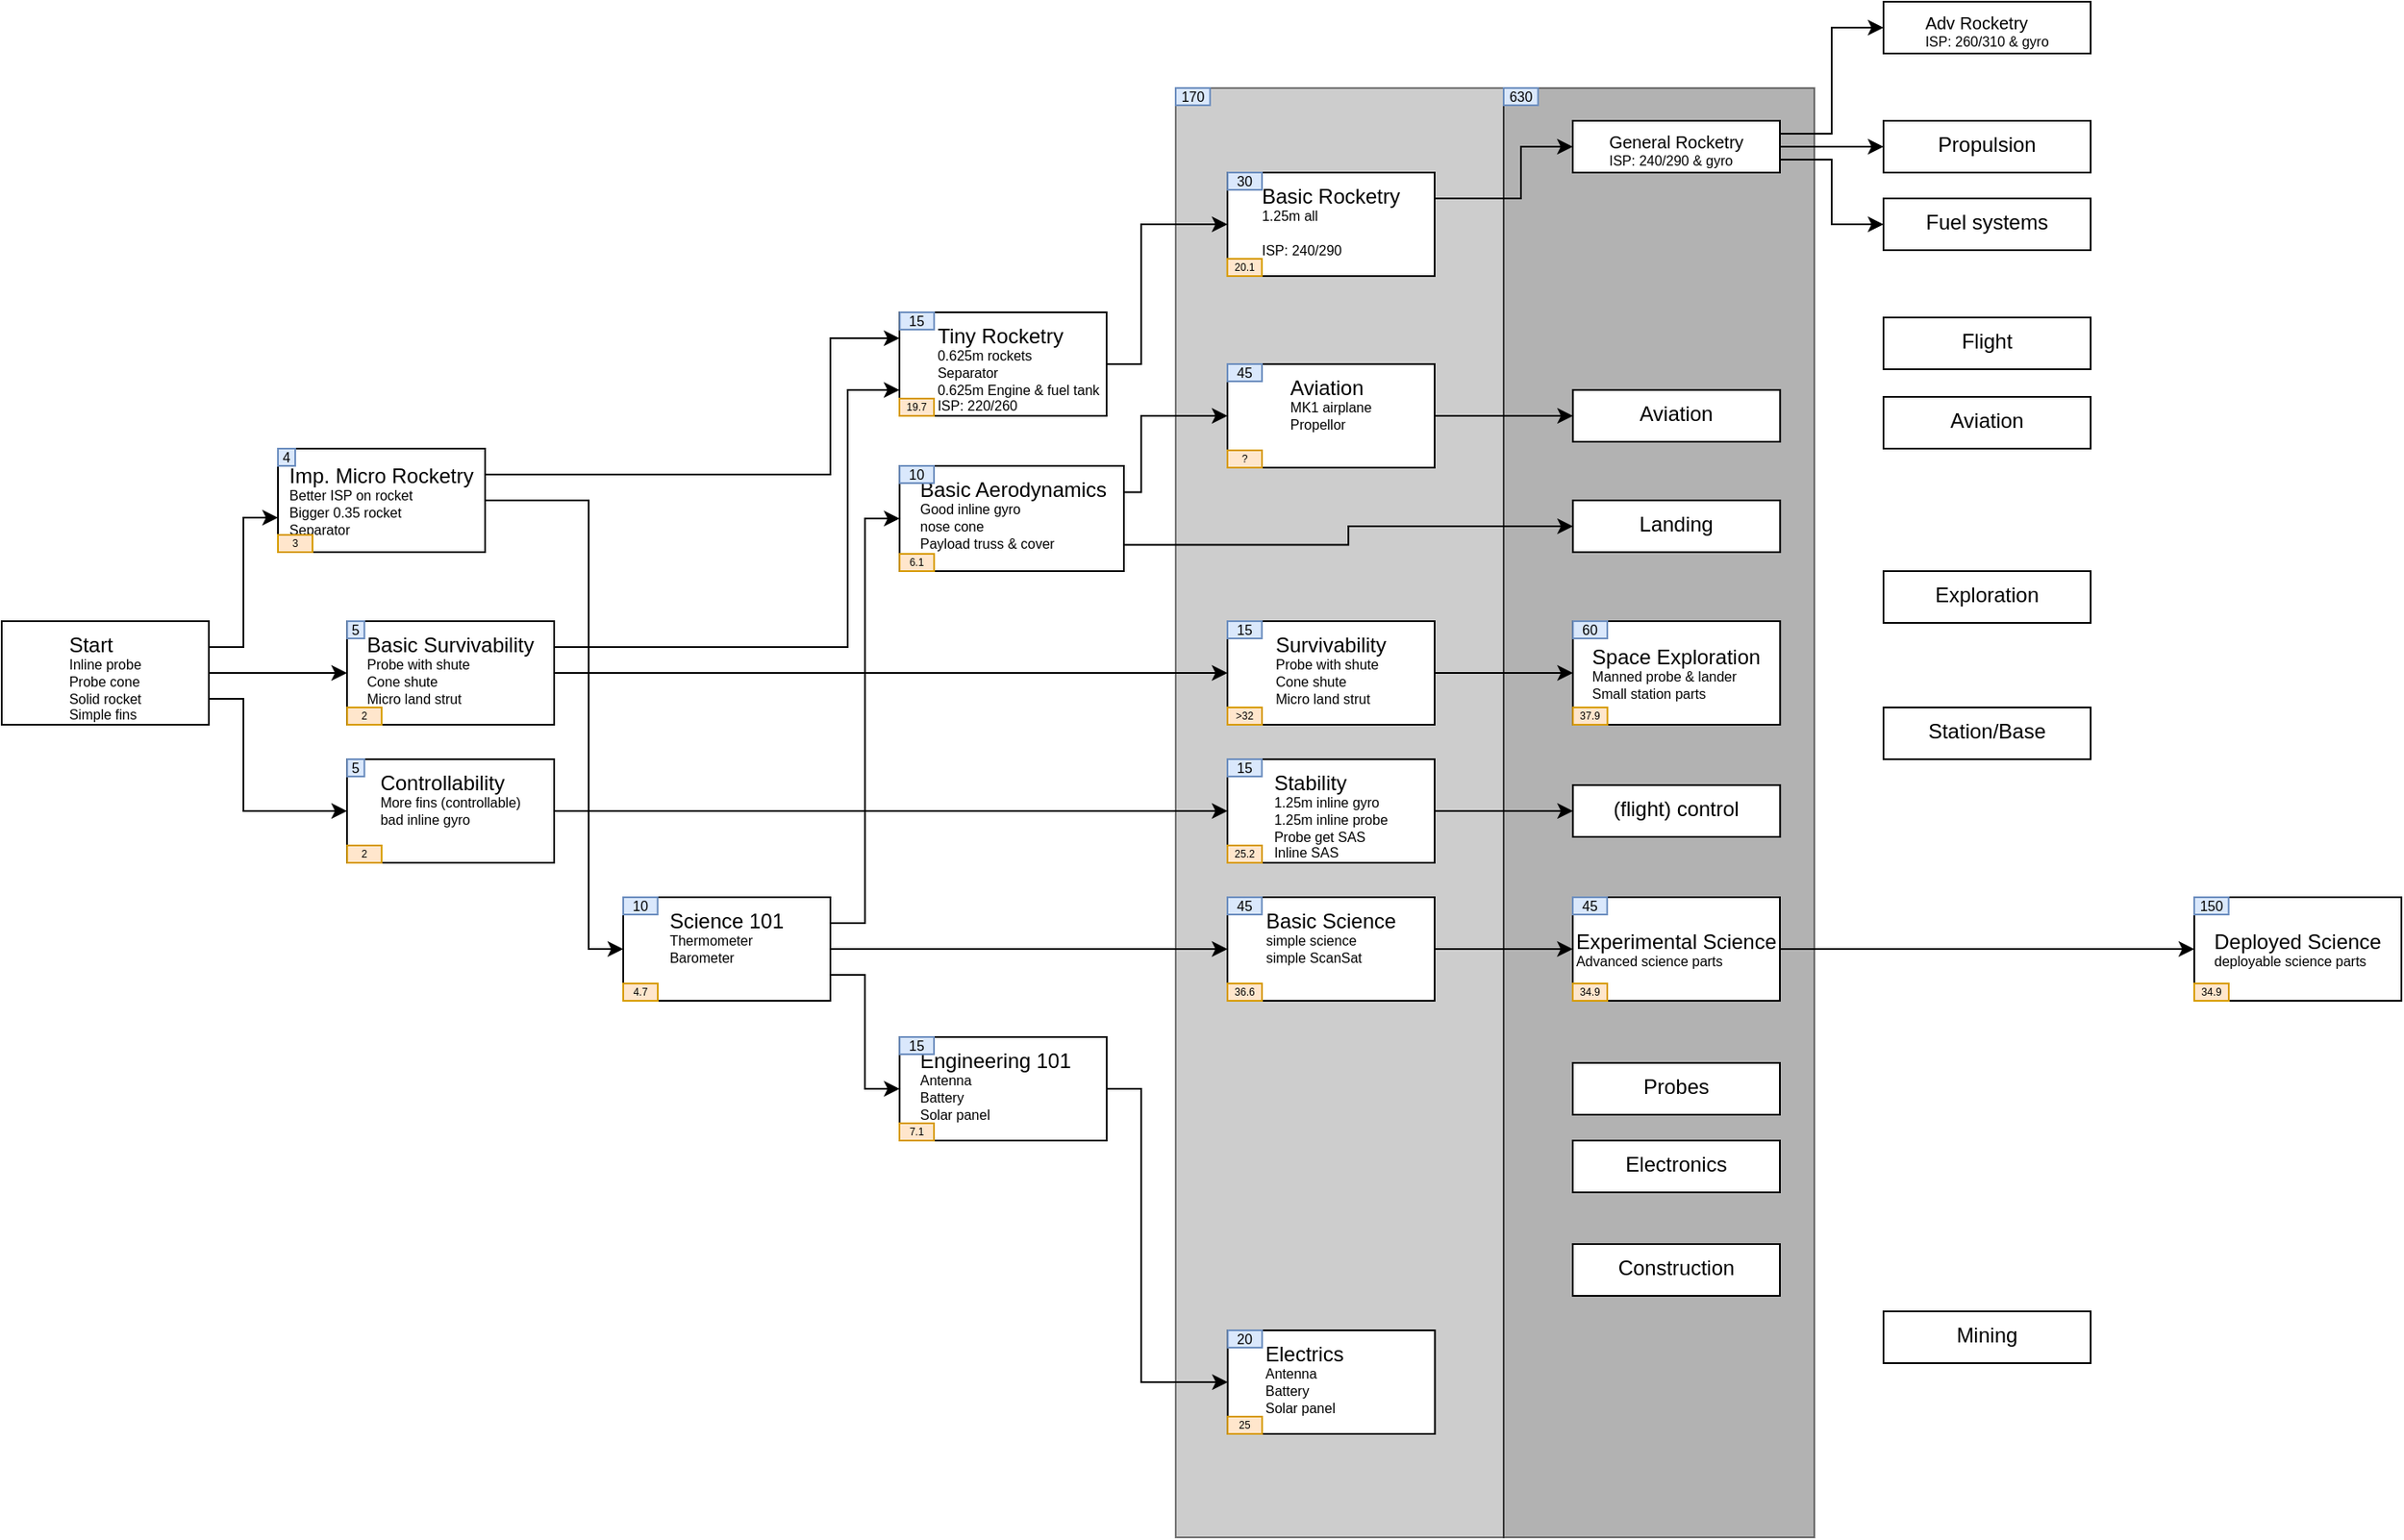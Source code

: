 <mxfile version="13.0.3" type="device"><diagram id="qAP9eqp5qGSq3zVSb45L" name="Page-1"><mxGraphModel dx="2035" dy="685" grid="1" gridSize="10" guides="1" tooltips="1" connect="1" arrows="1" fold="1" page="1" pageScale="1" pageWidth="850" pageHeight="1100" math="0" shadow="0"><root><mxCell id="0"/><mxCell id="1" parent="0"/><mxCell id="wNr1qPY2HKjGz5hthWEb-17" value="" style="rounded=0;whiteSpace=wrap;html=1;opacity=50;fillColor=#9C9C9C;" vertex="1" parent="1"><mxGeometry x="510" y="120" width="190" height="840" as="geometry"/></mxCell><mxCell id="wNr1qPY2HKjGz5hthWEb-15" value="" style="rounded=0;whiteSpace=wrap;html=1;opacity=50;fillColor=#666666;" vertex="1" parent="1"><mxGeometry x="700" y="120" width="180" height="840" as="geometry"/></mxCell><mxCell id="uz9QeUr21c_RRG8H6Eyg-1" style="edgeStyle=orthogonalEdgeStyle;rounded=0;orthogonalLoop=1;jettySize=auto;html=1;exitX=1;exitY=0.75;exitDx=0;exitDy=0;entryX=0;entryY=0.5;entryDx=0;entryDy=0;strokeColor=#000000;" parent="1" source="uz9QeUr21c_RRG8H6Eyg-5" target="uz9QeUr21c_RRG8H6Eyg-7" edge="1"><mxGeometry relative="1" as="geometry"><Array as="points"><mxPoint x="-30" y="474"/><mxPoint x="-30" y="539"/></Array></mxGeometry></mxCell><mxCell id="uz9QeUr21c_RRG8H6Eyg-2" style="edgeStyle=orthogonalEdgeStyle;rounded=0;orthogonalLoop=1;jettySize=auto;html=1;exitX=1;exitY=0.5;exitDx=0;exitDy=0;entryX=0;entryY=0.5;entryDx=0;entryDy=0;strokeColor=#000000;" parent="1" source="uz9QeUr21c_RRG8H6Eyg-5" target="uz9QeUr21c_RRG8H6Eyg-10" edge="1"><mxGeometry relative="1" as="geometry"><Array as="points"><mxPoint y="459"/><mxPoint y="459"/></Array></mxGeometry></mxCell><mxCell id="uz9QeUr21c_RRG8H6Eyg-3" style="edgeStyle=orthogonalEdgeStyle;rounded=0;orthogonalLoop=1;jettySize=auto;html=1;exitX=1;exitY=0.5;exitDx=0;exitDy=0;entryX=0;entryY=0.5;entryDx=0;entryDy=0;strokeColor=#000000;" parent="1" source="uz9QeUr21c_RRG8H6Eyg-12" target="uz9QeUr21c_RRG8H6Eyg-15" edge="1"><mxGeometry relative="1" as="geometry"><Array as="points"><mxPoint x="170" y="359"/><mxPoint x="170" y="619"/></Array></mxGeometry></mxCell><mxCell id="uz9QeUr21c_RRG8H6Eyg-4" style="edgeStyle=orthogonalEdgeStyle;rounded=0;orthogonalLoop=1;jettySize=auto;html=1;exitX=1;exitY=0.25;exitDx=0;exitDy=0;strokeColor=#000000;" parent="1" source="uz9QeUr21c_RRG8H6Eyg-5" target="uz9QeUr21c_RRG8H6Eyg-12" edge="1"><mxGeometry relative="1" as="geometry"><Array as="points"><mxPoint x="-30" y="444"/><mxPoint x="-30" y="369"/></Array></mxGeometry></mxCell><mxCell id="uz9QeUr21c_RRG8H6Eyg-5" value="&lt;div style=&quot;text-align: left&quot;&gt;&lt;font style=&quot;font-size: 12px&quot;&gt;Start&lt;/font&gt;&lt;/div&gt;&lt;span style=&quot;text-align: left&quot;&gt;Inline probe&lt;br&gt;&lt;/span&gt;&lt;div style=&quot;text-align: left ; font-size: 8px&quot;&gt;&lt;font style=&quot;font-size: 8px&quot;&gt;&lt;font style=&quot;font-size: 8px&quot;&gt;Probe cone&lt;/font&gt;&lt;br style=&quot;font-size: 8px&quot;&gt;&lt;/font&gt;&lt;/div&gt;&lt;div style=&quot;text-align: left ; font-size: 8px&quot;&gt;&lt;font style=&quot;font-size: 8px&quot;&gt;&lt;font style=&quot;font-size: 8px&quot;&gt;Solid rocket&lt;/font&gt;&lt;/font&gt;&lt;/div&gt;&lt;div style=&quot;text-align: left ; font-size: 8px&quot;&gt;&lt;font style=&quot;font-size: 8px&quot;&gt;&lt;font style=&quot;font-size: 8px&quot;&gt;Simple fins&lt;/font&gt;&lt;/font&gt;&lt;/div&gt;" style="rounded=0;whiteSpace=wrap;html=1;fontSize=8;verticalAlign=top;" parent="1" vertex="1"><mxGeometry x="-170" y="429" width="120" height="60" as="geometry"/></mxCell><mxCell id="uz9QeUr21c_RRG8H6Eyg-6" style="edgeStyle=orthogonalEdgeStyle;rounded=0;orthogonalLoop=1;jettySize=auto;html=1;exitX=1;exitY=0.5;exitDx=0;exitDy=0;entryX=0;entryY=0.5;entryDx=0;entryDy=0;" parent="1" source="uz9QeUr21c_RRG8H6Eyg-7" target="uz9QeUr21c_RRG8H6Eyg-24" edge="1"><mxGeometry relative="1" as="geometry"/></mxCell><mxCell id="uz9QeUr21c_RRG8H6Eyg-7" value="&lt;div style=&quot;text-align: left&quot;&gt;&lt;span style=&quot;font-size: 12px&quot;&gt;Controllability&lt;/span&gt;&lt;/div&gt;&lt;div style=&quot;text-align: left ; font-size: 8px&quot;&gt;&lt;font style=&quot;font-size: 8px&quot;&gt;More fins (controllable)&lt;/font&gt;&lt;/div&gt;&lt;div style=&quot;text-align: left ; font-size: 8px&quot;&gt;&lt;font style=&quot;font-size: 8px&quot;&gt;bad inline gyro&lt;/font&gt;&lt;/div&gt;&lt;div style=&quot;text-align: left ; font-size: 8px&quot;&gt;&lt;br&gt;&lt;/div&gt;" style="rounded=0;whiteSpace=wrap;html=1;align=center;labelPosition=center;verticalLabelPosition=middle;verticalAlign=top;fontSize=8;" parent="1" vertex="1"><mxGeometry x="30" y="509" width="120" height="60" as="geometry"/></mxCell><mxCell id="uz9QeUr21c_RRG8H6Eyg-8" style="edgeStyle=orthogonalEdgeStyle;rounded=0;orthogonalLoop=1;jettySize=auto;html=1;exitX=1;exitY=0.25;exitDx=0;exitDy=0;entryX=0;entryY=0.75;entryDx=0;entryDy=0;" parent="1" source="uz9QeUr21c_RRG8H6Eyg-10" target="uz9QeUr21c_RRG8H6Eyg-19" edge="1"><mxGeometry relative="1" as="geometry"><Array as="points"><mxPoint x="320" y="444"/><mxPoint x="320" y="295"/></Array></mxGeometry></mxCell><mxCell id="uz9QeUr21c_RRG8H6Eyg-9" style="edgeStyle=orthogonalEdgeStyle;rounded=0;orthogonalLoop=1;jettySize=auto;html=1;exitX=1;exitY=0.5;exitDx=0;exitDy=0;entryX=0;entryY=0.5;entryDx=0;entryDy=0;" parent="1" source="uz9QeUr21c_RRG8H6Eyg-10" target="uz9QeUr21c_RRG8H6Eyg-26" edge="1"><mxGeometry relative="1" as="geometry"><mxPoint x="350" y="469" as="targetPoint"/></mxGeometry></mxCell><mxCell id="uz9QeUr21c_RRG8H6Eyg-10" value="&lt;div style=&quot;text-align: left&quot;&gt;&lt;font style=&quot;font-size: 12px&quot;&gt;Basic Survivability&lt;/font&gt;&lt;/div&gt;&lt;div style=&quot;text-align: left ; font-size: 8px&quot;&gt;&lt;font style=&quot;font-size: 8px&quot;&gt;Probe with shute&lt;/font&gt;&lt;/div&gt;&lt;div style=&quot;text-align: left ; font-size: 8px&quot;&gt;&lt;font style=&quot;font-size: 8px&quot;&gt;Cone shute&lt;/font&gt;&lt;br style=&quot;font-size: 8px&quot;&gt;&lt;/div&gt;&lt;font style=&quot;font-size: 8px&quot;&gt;&lt;div style=&quot;text-align: left&quot;&gt;&lt;span&gt;Micro land strut&lt;/span&gt;&lt;/div&gt;&lt;/font&gt;" style="rounded=0;whiteSpace=wrap;html=1;fontSize=8;verticalAlign=top;" parent="1" vertex="1"><mxGeometry x="30" y="429" width="120" height="60" as="geometry"/></mxCell><mxCell id="uz9QeUr21c_RRG8H6Eyg-11" style="edgeStyle=orthogonalEdgeStyle;rounded=0;orthogonalLoop=1;jettySize=auto;html=1;exitX=1;exitY=0.25;exitDx=0;exitDy=0;strokeColor=#000000;fontSize=8;entryX=0;entryY=0.25;entryDx=0;entryDy=0;" parent="1" source="uz9QeUr21c_RRG8H6Eyg-12" target="uz9QeUr21c_RRG8H6Eyg-19" edge="1"><mxGeometry relative="1" as="geometry"><mxPoint x="320" y="354" as="targetPoint"/><Array as="points"><mxPoint x="310" y="344"/><mxPoint x="310" y="265"/></Array></mxGeometry></mxCell><mxCell id="uz9QeUr21c_RRG8H6Eyg-12" value="&lt;div style=&quot;text-align: left&quot;&gt;&lt;font style=&quot;font-size: 12px&quot;&gt;Imp. Micro Rocketry&lt;/font&gt;&lt;/div&gt;&lt;div style=&quot;text-align: left ; font-size: 8px&quot;&gt;&lt;font style=&quot;font-size: 8px&quot;&gt;Better ISP on rocket&lt;/font&gt;&lt;/div&gt;&lt;div style=&quot;text-align: left ; font-size: 8px&quot;&gt;Bigger 0.35 rocket&lt;/div&gt;&lt;div style=&quot;text-align: left ; font-size: 8px&quot;&gt;&lt;font style=&quot;font-size: 8px&quot;&gt;Separator&lt;/font&gt;&lt;/div&gt;" style="rounded=0;whiteSpace=wrap;html=1;fontSize=8;verticalAlign=middle;" parent="1" vertex="1"><mxGeometry x="-10" y="329" width="120" height="60" as="geometry"/></mxCell><mxCell id="uz9QeUr21c_RRG8H6Eyg-13" style="edgeStyle=orthogonalEdgeStyle;rounded=0;orthogonalLoop=1;jettySize=auto;html=1;exitX=1;exitY=0.25;exitDx=0;exitDy=0;entryX=0;entryY=0.5;entryDx=0;entryDy=0;" parent="1" source="uz9QeUr21c_RRG8H6Eyg-15" target="uz9QeUr21c_RRG8H6Eyg-44" edge="1"><mxGeometry relative="1" as="geometry"/></mxCell><mxCell id="uz9QeUr21c_RRG8H6Eyg-14" style="edgeStyle=orthogonalEdgeStyle;rounded=0;orthogonalLoop=1;jettySize=auto;html=1;exitX=1;exitY=0.75;exitDx=0;exitDy=0;entryX=0;entryY=0.5;entryDx=0;entryDy=0;" parent="1" source="uz9QeUr21c_RRG8H6Eyg-15" target="uz9QeUr21c_RRG8H6Eyg-45" edge="1"><mxGeometry relative="1" as="geometry"><Array as="points"><mxPoint x="330" y="634"/><mxPoint x="330" y="700"/></Array></mxGeometry></mxCell><mxCell id="wNr1qPY2HKjGz5hthWEb-11" style="edgeStyle=orthogonalEdgeStyle;rounded=0;orthogonalLoop=1;jettySize=auto;html=1;exitX=1;exitY=0.5;exitDx=0;exitDy=0;entryX=0;entryY=0.5;entryDx=0;entryDy=0;" edge="1" parent="1" source="uz9QeUr21c_RRG8H6Eyg-15" target="7b2DMSAhbup6XFX2ErTX-1"><mxGeometry relative="1" as="geometry"/></mxCell><mxCell id="uz9QeUr21c_RRG8H6Eyg-15" value="&lt;div style=&quot;text-align: left&quot;&gt;&lt;span style=&quot;font-size: 12px&quot;&gt;Science 101&lt;/span&gt;&lt;/div&gt;&lt;div style=&quot;text-align: left ; font-size: 8px&quot;&gt;Thermometer&lt;/div&gt;&lt;div style=&quot;text-align: left ; font-size: 8px&quot;&gt;Barometer&lt;/div&gt;" style="rounded=0;whiteSpace=wrap;html=1;fontSize=8;verticalAlign=top;align=center;" parent="1" vertex="1"><mxGeometry x="190" y="589" width="120" height="60" as="geometry"/></mxCell><mxCell id="uz9QeUr21c_RRG8H6Eyg-16" style="edgeStyle=orthogonalEdgeStyle;rounded=0;orthogonalLoop=1;jettySize=auto;html=1;exitX=1;exitY=0.25;exitDx=0;exitDy=0;entryX=0;entryY=0.5;entryDx=0;entryDy=0;" parent="1" source="uz9QeUr21c_RRG8H6Eyg-17" target="uz9QeUr21c_RRG8H6Eyg-31" edge="1"><mxGeometry relative="1" as="geometry"><Array as="points"><mxPoint x="710" y="184"/><mxPoint x="710" y="154"/></Array></mxGeometry></mxCell><mxCell id="uz9QeUr21c_RRG8H6Eyg-17" value="&lt;div style=&quot;text-align: left&quot;&gt;&lt;font style=&quot;font-size: 12px&quot;&gt;Basic Rocketry&lt;/font&gt;&lt;/div&gt;&lt;div style=&quot;text-align: left ; font-size: 8px&quot;&gt;&lt;font style=&quot;font-size: 8px&quot;&gt;1.25m all&lt;/font&gt;&lt;/div&gt;&lt;div style=&quot;text-align: left ; font-size: 8px&quot;&gt;&lt;br&gt;&lt;/div&gt;&lt;div style=&quot;text-align: left ; font-size: 8px&quot;&gt;ISP: 240/290&lt;/div&gt;" style="rounded=0;whiteSpace=wrap;html=1;fontSize=8;verticalAlign=top;" parent="1" vertex="1"><mxGeometry x="540" y="169" width="120" height="60" as="geometry"/></mxCell><mxCell id="uz9QeUr21c_RRG8H6Eyg-18" style="edgeStyle=orthogonalEdgeStyle;rounded=0;orthogonalLoop=1;jettySize=auto;html=1;exitX=1;exitY=0.5;exitDx=0;exitDy=0;entryX=0;entryY=0.5;entryDx=0;entryDy=0;strokeColor=#000000;fontSize=8;" parent="1" source="uz9QeUr21c_RRG8H6Eyg-19" target="uz9QeUr21c_RRG8H6Eyg-17" edge="1"><mxGeometry relative="1" as="geometry"><Array as="points"><mxPoint x="490" y="280"/><mxPoint x="490" y="199"/></Array></mxGeometry></mxCell><mxCell id="uz9QeUr21c_RRG8H6Eyg-19" value="&lt;div style=&quot;text-align: left&quot;&gt;&lt;font style=&quot;font-size: 12px&quot;&gt;Tiny Rocketry&lt;/font&gt;&lt;/div&gt;&lt;div style=&quot;text-align: left ; font-size: 8px&quot;&gt;&lt;span&gt;0.625m rockets&lt;/span&gt;&lt;br&gt;&lt;/div&gt;&lt;div style=&quot;text-align: left ; font-size: 8px&quot;&gt;&lt;font style=&quot;font-size: 8px&quot;&gt;Separator&lt;/font&gt;&lt;/div&gt;&lt;div style=&quot;text-align: left ; font-size: 8px&quot;&gt;&lt;font style=&quot;font-size: 8px&quot;&gt;0.625m Engine &amp;amp; fuel tank&lt;br&gt;&lt;/font&gt;&lt;/div&gt;&lt;div style=&quot;text-align: left ; font-size: 8px&quot;&gt;&lt;font style=&quot;font-size: 8px&quot;&gt;ISP: 220/260&lt;/font&gt;&lt;/div&gt;" style="rounded=0;whiteSpace=wrap;html=1;fontSize=8;verticalAlign=top;spacingLeft=18;" parent="1" vertex="1"><mxGeometry x="350" y="250" width="120" height="60" as="geometry"/></mxCell><mxCell id="uz9QeUr21c_RRG8H6Eyg-20" value="4" style="text;html=1;strokeColor=#6c8ebf;fillColor=#dae8fc;align=center;verticalAlign=middle;whiteSpace=wrap;rounded=0;fontSize=8;" parent="1" vertex="1"><mxGeometry x="-10" y="329" width="10" height="10" as="geometry"/></mxCell><mxCell id="uz9QeUr21c_RRG8H6Eyg-21" value="5" style="text;html=1;strokeColor=#6c8ebf;fillColor=#dae8fc;align=center;verticalAlign=middle;whiteSpace=wrap;rounded=0;fontSize=8;" parent="1" vertex="1"><mxGeometry x="30.09" y="429" width="10" height="10" as="geometry"/></mxCell><mxCell id="uz9QeUr21c_RRG8H6Eyg-22" value="5" style="text;html=1;strokeColor=#6c8ebf;fillColor=#dae8fc;align=center;verticalAlign=middle;whiteSpace=wrap;rounded=0;fontSize=8;" parent="1" vertex="1"><mxGeometry x="30.09" y="509" width="10" height="10" as="geometry"/></mxCell><mxCell id="uz9QeUr21c_RRG8H6Eyg-23" style="edgeStyle=orthogonalEdgeStyle;rounded=0;orthogonalLoop=1;jettySize=auto;html=1;exitX=1;exitY=0.5;exitDx=0;exitDy=0;entryX=0;entryY=0.5;entryDx=0;entryDy=0;" parent="1" source="uz9QeUr21c_RRG8H6Eyg-24" target="uz9QeUr21c_RRG8H6Eyg-36" edge="1"><mxGeometry relative="1" as="geometry"/></mxCell><mxCell id="uz9QeUr21c_RRG8H6Eyg-24" value="&lt;div style=&quot;text-align: left&quot;&gt;&lt;span style=&quot;font-size: 12px&quot;&gt;Stability&lt;/span&gt;&lt;br&gt;&lt;/div&gt;&lt;div style=&quot;text-align: left ; font-size: 8px&quot;&gt;1.25m inline gyro&lt;/div&gt;&lt;div style=&quot;text-align: left ; font-size: 8px&quot;&gt;1.25m inline probe&lt;/div&gt;&lt;div style=&quot;text-align: left ; font-size: 8px&quot;&gt;&lt;span style=&quot;font-size: 8px&quot;&gt;Probe get SAS&lt;/span&gt;&lt;/div&gt;&lt;div style=&quot;text-align: left ; font-size: 8px&quot;&gt;&lt;span style=&quot;font-size: 8px&quot;&gt;Inline SAS&lt;/span&gt;&lt;/div&gt;" style="rounded=0;whiteSpace=wrap;html=1;align=center;labelPosition=center;verticalLabelPosition=middle;verticalAlign=top;fontSize=8;" parent="1" vertex="1"><mxGeometry x="540" y="509" width="120" height="60" as="geometry"/></mxCell><mxCell id="wNr1qPY2HKjGz5hthWEb-4" style="edgeStyle=orthogonalEdgeStyle;rounded=0;orthogonalLoop=1;jettySize=auto;html=1;exitX=1;exitY=0.5;exitDx=0;exitDy=0;entryX=0;entryY=0.5;entryDx=0;entryDy=0;" edge="1" parent="1" source="uz9QeUr21c_RRG8H6Eyg-26" target="wNr1qPY2HKjGz5hthWEb-1"><mxGeometry relative="1" as="geometry"/></mxCell><mxCell id="uz9QeUr21c_RRG8H6Eyg-26" value="&lt;div style=&quot;text-align: left&quot;&gt;&lt;font style=&quot;font-size: 12px&quot;&gt;Survivability&lt;/font&gt;&lt;/div&gt;&lt;div style=&quot;text-align: left ; font-size: 8px&quot;&gt;&lt;font style=&quot;font-size: 8px&quot;&gt;Probe with shute&lt;/font&gt;&lt;/div&gt;&lt;div style=&quot;text-align: left ; font-size: 8px&quot;&gt;&lt;font style=&quot;font-size: 8px&quot;&gt;Cone shute&lt;/font&gt;&lt;br style=&quot;font-size: 8px&quot;&gt;&lt;/div&gt;&lt;font style=&quot;font-size: 8px&quot;&gt;&lt;div style=&quot;text-align: left&quot;&gt;&lt;span&gt;Micro land strut&lt;/span&gt;&lt;/div&gt;&lt;/font&gt;" style="rounded=0;whiteSpace=wrap;html=1;fontSize=8;verticalAlign=top;" parent="1" vertex="1"><mxGeometry x="540" y="429" width="120" height="60" as="geometry"/></mxCell><mxCell id="uz9QeUr21c_RRG8H6Eyg-27" value="&lt;div style=&quot;text-align: left&quot;&gt;&lt;span style=&quot;font-size: 12px&quot;&gt;Aviation&lt;/span&gt;&lt;/div&gt;" style="rounded=0;whiteSpace=wrap;html=1;fontSize=8;verticalAlign=top;" parent="1" vertex="1"><mxGeometry x="740.12" y="295" width="120" height="30" as="geometry"/></mxCell><mxCell id="uz9QeUr21c_RRG8H6Eyg-28" style="edgeStyle=orthogonalEdgeStyle;rounded=0;orthogonalLoop=1;jettySize=auto;html=1;exitX=1;exitY=0.25;exitDx=0;exitDy=0;entryX=0;entryY=0.5;entryDx=0;entryDy=0;" parent="1" source="uz9QeUr21c_RRG8H6Eyg-31" target="uz9QeUr21c_RRG8H6Eyg-49" edge="1"><mxGeometry relative="1" as="geometry"><mxPoint x="890" y="146.5" as="sourcePoint"/></mxGeometry></mxCell><mxCell id="uz9QeUr21c_RRG8H6Eyg-29" style="edgeStyle=orthogonalEdgeStyle;rounded=0;orthogonalLoop=1;jettySize=auto;html=1;exitX=1;exitY=0.5;exitDx=0;exitDy=0;entryX=0;entryY=0.5;entryDx=0;entryDy=0;" parent="1" source="uz9QeUr21c_RRG8H6Eyg-31" target="uz9QeUr21c_RRG8H6Eyg-32" edge="1"><mxGeometry relative="1" as="geometry"/></mxCell><mxCell id="uz9QeUr21c_RRG8H6Eyg-30" style="edgeStyle=orthogonalEdgeStyle;rounded=0;orthogonalLoop=1;jettySize=auto;html=1;exitX=1;exitY=0.75;exitDx=0;exitDy=0;entryX=0;entryY=0.5;entryDx=0;entryDy=0;" parent="1" source="uz9QeUr21c_RRG8H6Eyg-31" target="uz9QeUr21c_RRG8H6Eyg-33" edge="1"><mxGeometry relative="1" as="geometry"/></mxCell><mxCell id="uz9QeUr21c_RRG8H6Eyg-31" value="&lt;div style=&quot;text-align: left&quot;&gt;&lt;font style=&quot;font-size: 10px&quot;&gt;General Rocketry&lt;/font&gt;&lt;/div&gt;&lt;div style=&quot;text-align: left&quot;&gt;&lt;span&gt;&lt;font style=&quot;font-size: 8px&quot;&gt;IS&lt;/font&gt;&lt;/span&gt;&lt;span&gt;P: 240/290 &amp;amp; gyro&lt;/span&gt;&lt;/div&gt;" style="rounded=0;whiteSpace=wrap;html=1;fontSize=8;verticalAlign=top;" parent="1" vertex="1"><mxGeometry x="740" y="139" width="120" height="30" as="geometry"/></mxCell><mxCell id="uz9QeUr21c_RRG8H6Eyg-32" value="&lt;div style=&quot;text-align: left&quot;&gt;&lt;span style=&quot;font-size: 12px&quot;&gt;Propulsion&lt;/span&gt;&lt;/div&gt;" style="rounded=0;whiteSpace=wrap;html=1;fontSize=8;verticalAlign=top;" parent="1" vertex="1"><mxGeometry x="920" y="139" width="120" height="30" as="geometry"/></mxCell><mxCell id="uz9QeUr21c_RRG8H6Eyg-33" value="&lt;div style=&quot;text-align: left&quot;&gt;&lt;span style=&quot;font-size: 12px&quot;&gt;Fuel systems&lt;/span&gt;&lt;/div&gt;" style="rounded=0;whiteSpace=wrap;html=1;fontSize=8;verticalAlign=top;" parent="1" vertex="1"><mxGeometry x="920" y="184" width="120" height="30" as="geometry"/></mxCell><mxCell id="uz9QeUr21c_RRG8H6Eyg-34" value="&lt;div style=&quot;text-align: left&quot;&gt;&lt;span style=&quot;font-size: 12px&quot;&gt;Construction&lt;/span&gt;&lt;/div&gt;" style="rounded=0;whiteSpace=wrap;html=1;fontSize=8;verticalAlign=top;" parent="1" vertex="1"><mxGeometry x="740" y="790" width="120" height="30" as="geometry"/></mxCell><mxCell id="uz9QeUr21c_RRG8H6Eyg-35" value="&lt;div style=&quot;text-align: left&quot;&gt;&lt;span style=&quot;font-size: 12px&quot;&gt;Landing&lt;/span&gt;&lt;/div&gt;" style="rounded=0;whiteSpace=wrap;html=1;fontSize=8;verticalAlign=top;" parent="1" vertex="1"><mxGeometry x="740.12" y="359" width="120" height="30" as="geometry"/></mxCell><mxCell id="uz9QeUr21c_RRG8H6Eyg-36" value="&lt;div style=&quot;text-align: left&quot;&gt;&lt;span style=&quot;font-size: 12px&quot;&gt;(flight) control&lt;/span&gt;&lt;/div&gt;" style="rounded=0;whiteSpace=wrap;html=1;fontSize=8;verticalAlign=top;" parent="1" vertex="1"><mxGeometry x="740.12" y="524" width="120" height="30" as="geometry"/></mxCell><mxCell id="uz9QeUr21c_RRG8H6Eyg-37" value="&lt;div style=&quot;text-align: left&quot;&gt;&lt;span style=&quot;font-size: 12px&quot;&gt;Electronics&lt;/span&gt;&lt;/div&gt;" style="rounded=0;whiteSpace=wrap;html=1;fontSize=8;verticalAlign=top;" parent="1" vertex="1"><mxGeometry x="740" y="730" width="120" height="30" as="geometry"/></mxCell><mxCell id="uz9QeUr21c_RRG8H6Eyg-38" value="&lt;div style=&quot;text-align: left&quot;&gt;&lt;span style=&quot;font-size: 12px&quot;&gt;Exploration&lt;/span&gt;&lt;/div&gt;" style="rounded=0;whiteSpace=wrap;html=1;fontSize=8;verticalAlign=top;" parent="1" vertex="1"><mxGeometry x="920" y="400" width="120" height="30" as="geometry"/></mxCell><mxCell id="uz9QeUr21c_RRG8H6Eyg-40" value="&lt;div style=&quot;text-align: left&quot;&gt;&lt;span style=&quot;font-size: 12px&quot;&gt;Station/Base&lt;/span&gt;&lt;/div&gt;" style="rounded=0;whiteSpace=wrap;html=1;fontSize=8;verticalAlign=top;" parent="1" vertex="1"><mxGeometry x="920" y="479" width="120" height="30" as="geometry"/></mxCell><mxCell id="uz9QeUr21c_RRG8H6Eyg-41" value="&lt;div style=&quot;text-align: left&quot;&gt;&lt;span style=&quot;font-size: 12px&quot;&gt;Mining&lt;/span&gt;&lt;/div&gt;" style="rounded=0;whiteSpace=wrap;html=1;fontSize=8;verticalAlign=top;" parent="1" vertex="1"><mxGeometry x="920" y="829" width="120" height="30" as="geometry"/></mxCell><mxCell id="uz9QeUr21c_RRG8H6Eyg-43" style="edgeStyle=orthogonalEdgeStyle;rounded=0;orthogonalLoop=1;jettySize=auto;html=1;exitX=1;exitY=0.75;exitDx=0;exitDy=0;entryX=0;entryY=0.5;entryDx=0;entryDy=0;" parent="1" source="uz9QeUr21c_RRG8H6Eyg-44" target="uz9QeUr21c_RRG8H6Eyg-35" edge="1"><mxGeometry relative="1" as="geometry"/></mxCell><mxCell id="wNr1qPY2HKjGz5hthWEb-22" style="edgeStyle=orthogonalEdgeStyle;rounded=0;orthogonalLoop=1;jettySize=auto;html=1;exitX=1;exitY=0.25;exitDx=0;exitDy=0;entryX=0;entryY=0.5;entryDx=0;entryDy=0;" edge="1" parent="1" source="uz9QeUr21c_RRG8H6Eyg-44" target="wNr1qPY2HKjGz5hthWEb-19"><mxGeometry relative="1" as="geometry"><Array as="points"><mxPoint x="490" y="354"/><mxPoint x="490" y="310"/></Array></mxGeometry></mxCell><mxCell id="uz9QeUr21c_RRG8H6Eyg-44" value="&lt;div&gt;&lt;span style=&quot;font-size: 12px&quot;&gt;Basic Aerodynamics&lt;/span&gt;&lt;/div&gt;&lt;div style=&quot;font-size: 8px&quot;&gt;Good inline gyro&lt;br&gt;&lt;/div&gt;&lt;div style=&quot;font-size: 8px&quot;&gt;&lt;span&gt;nose cone&lt;/span&gt;&lt;/div&gt;&lt;div style=&quot;font-size: 8px&quot;&gt;&lt;span&gt;Payload truss &amp;amp; cover&lt;/span&gt;&lt;/div&gt;" style="rounded=0;whiteSpace=wrap;html=1;fontSize=8;verticalAlign=top;align=left;spacingLeft=10;" parent="1" vertex="1"><mxGeometry x="350.09" y="339" width="129.91" height="61" as="geometry"/></mxCell><mxCell id="7b2DMSAhbup6XFX2ErTX-16" style="edgeStyle=orthogonalEdgeStyle;rounded=0;orthogonalLoop=1;jettySize=auto;html=1;exitX=1;exitY=0.5;exitDx=0;exitDy=0;entryX=0;entryY=0.5;entryDx=0;entryDy=0;" parent="1" source="uz9QeUr21c_RRG8H6Eyg-45" target="7b2DMSAhbup6XFX2ErTX-13" edge="1"><mxGeometry relative="1" as="geometry"><mxPoint x="540" y="750" as="targetPoint"/><Array as="points"><mxPoint x="490" y="700"/><mxPoint x="490" y="870"/></Array></mxGeometry></mxCell><mxCell id="uz9QeUr21c_RRG8H6Eyg-45" value="&lt;div&gt;&lt;span style=&quot;font-size: 12px&quot;&gt;Engineering 101&lt;/span&gt;&lt;/div&gt;&lt;div style=&quot;font-size: 8px&quot;&gt;Antenna&lt;/div&gt;&lt;div style=&quot;font-size: 8px&quot;&gt;Battery&lt;/div&gt;&lt;div style=&quot;font-size: 8px&quot;&gt;Solar panel&lt;br&gt;&lt;/div&gt;" style="rounded=0;whiteSpace=wrap;html=1;fontSize=8;verticalAlign=top;align=left;spacingLeft=10;" parent="1" vertex="1"><mxGeometry x="350.09" y="670" width="120" height="60" as="geometry"/></mxCell><mxCell id="uz9QeUr21c_RRG8H6Eyg-46" value="&lt;div style=&quot;text-align: left&quot;&gt;&lt;span style=&quot;font-size: 12px&quot;&gt;Aviation&lt;/span&gt;&lt;/div&gt;" style="rounded=0;whiteSpace=wrap;html=1;fontSize=8;verticalAlign=top;" parent="1" vertex="1"><mxGeometry x="920" y="299" width="120" height="30" as="geometry"/></mxCell><mxCell id="uz9QeUr21c_RRG8H6Eyg-47" value="&lt;div style=&quot;text-align: left&quot;&gt;&lt;span style=&quot;font-size: 12px&quot;&gt;Flight&lt;/span&gt;&lt;/div&gt;" style="rounded=0;whiteSpace=wrap;html=1;fontSize=8;verticalAlign=top;" parent="1" vertex="1"><mxGeometry x="920" y="253" width="120" height="30" as="geometry"/></mxCell><mxCell id="uz9QeUr21c_RRG8H6Eyg-48" value="&lt;div style=&quot;text-align: left&quot;&gt;&lt;span style=&quot;font-size: 12px&quot;&gt;Probes&lt;/span&gt;&lt;/div&gt;" style="rounded=0;whiteSpace=wrap;html=1;fontSize=8;verticalAlign=top;" parent="1" vertex="1"><mxGeometry x="740" y="685" width="120" height="30" as="geometry"/></mxCell><mxCell id="uz9QeUr21c_RRG8H6Eyg-49" value="&lt;div style=&quot;text-align: left&quot;&gt;&lt;font style=&quot;font-size: 10px&quot;&gt;Adv Rocketry&lt;/font&gt;&lt;/div&gt;&lt;div style=&quot;text-align: left&quot;&gt;&lt;span&gt;&lt;font style=&quot;font-size: 8px&quot;&gt;IS&lt;/font&gt;&lt;/span&gt;&lt;span&gt;P: 260/310 &amp;amp; gyro&lt;/span&gt;&lt;/div&gt;" style="rounded=0;whiteSpace=wrap;html=1;fontSize=8;verticalAlign=top;" parent="1" vertex="1"><mxGeometry x="920" y="70" width="120" height="30" as="geometry"/></mxCell><mxCell id="ZypUO5mPQh9cTJjcaIAE-1" value="3" style="text;html=1;strokeColor=#d79b00;fillColor=#ffe6cc;align=center;verticalAlign=middle;whiteSpace=wrap;rounded=0;fontSize=6;" parent="1" vertex="1"><mxGeometry x="-10" y="379" width="20" height="10" as="geometry"/></mxCell><mxCell id="ZypUO5mPQh9cTJjcaIAE-2" value="2" style="text;html=1;strokeColor=#d79b00;fillColor=#ffe6cc;align=center;verticalAlign=middle;whiteSpace=wrap;rounded=0;fontSize=6;" parent="1" vertex="1"><mxGeometry x="30.09" y="479" width="20" height="10" as="geometry"/></mxCell><mxCell id="ZypUO5mPQh9cTJjcaIAE-3" value="2" style="text;html=1;strokeColor=#d79b00;fillColor=#ffe6cc;align=center;verticalAlign=middle;whiteSpace=wrap;rounded=0;fontSize=6;" parent="1" vertex="1"><mxGeometry x="30.09" y="559" width="20" height="10" as="geometry"/></mxCell><mxCell id="ZypUO5mPQh9cTJjcaIAE-4" value="4.7" style="text;html=1;strokeColor=#d79b00;fillColor=#ffe6cc;align=center;verticalAlign=middle;whiteSpace=wrap;rounded=0;fontSize=6;" parent="1" vertex="1"><mxGeometry x="190" y="639" width="20" height="10" as="geometry"/></mxCell><mxCell id="ZypUO5mPQh9cTJjcaIAE-5" value="10" style="text;html=1;strokeColor=#6c8ebf;fillColor=#dae8fc;align=center;verticalAlign=middle;whiteSpace=wrap;rounded=0;fontSize=8;" parent="1" vertex="1"><mxGeometry x="190" y="589" width="19.91" height="10" as="geometry"/></mxCell><mxCell id="ZypUO5mPQh9cTJjcaIAE-6" value="10" style="text;html=1;strokeColor=#6c8ebf;fillColor=#dae8fc;align=center;verticalAlign=middle;whiteSpace=wrap;rounded=0;fontSize=8;" parent="1" vertex="1"><mxGeometry x="350.09" y="339" width="19.91" height="10" as="geometry"/></mxCell><mxCell id="ZypUO5mPQh9cTJjcaIAE-7" value="6.1" style="text;html=1;strokeColor=#d79b00;fillColor=#ffe6cc;align=center;verticalAlign=middle;whiteSpace=wrap;rounded=0;fontSize=6;" parent="1" vertex="1"><mxGeometry x="350.09" y="390" width="20" height="10" as="geometry"/></mxCell><mxCell id="ZypUO5mPQh9cTJjcaIAE-8" value="15" style="text;html=1;strokeColor=#6c8ebf;fillColor=#dae8fc;align=center;verticalAlign=middle;whiteSpace=wrap;rounded=0;fontSize=8;" parent="1" vertex="1"><mxGeometry x="350.18" y="250" width="19.91" height="10" as="geometry"/></mxCell><mxCell id="ZypUO5mPQh9cTJjcaIAE-9" value="19.7" style="text;html=1;strokeColor=#d79b00;fillColor=#ffe6cc;align=center;verticalAlign=middle;whiteSpace=wrap;rounded=0;fontSize=6;" parent="1" vertex="1"><mxGeometry x="350" y="300" width="20" height="10" as="geometry"/></mxCell><mxCell id="ZypUO5mPQh9cTJjcaIAE-10" value="7.1" style="text;html=1;strokeColor=#d79b00;fillColor=#ffe6cc;align=center;verticalAlign=middle;whiteSpace=wrap;rounded=0;fontSize=6;" parent="1" vertex="1"><mxGeometry x="350" y="720" width="20" height="10" as="geometry"/></mxCell><mxCell id="ZypUO5mPQh9cTJjcaIAE-11" value="15" style="text;html=1;strokeColor=#6c8ebf;fillColor=#dae8fc;align=center;verticalAlign=middle;whiteSpace=wrap;rounded=0;fontSize=8;" parent="1" vertex="1"><mxGeometry x="350.09" y="670" width="19.91" height="10" as="geometry"/></mxCell><mxCell id="wNr1qPY2HKjGz5hthWEb-12" style="edgeStyle=orthogonalEdgeStyle;rounded=0;orthogonalLoop=1;jettySize=auto;html=1;exitX=1;exitY=0.5;exitDx=0;exitDy=0;entryX=0;entryY=0.5;entryDx=0;entryDy=0;" edge="1" parent="1" source="7b2DMSAhbup6XFX2ErTX-1" target="wNr1qPY2HKjGz5hthWEb-5"><mxGeometry relative="1" as="geometry"/></mxCell><mxCell id="7b2DMSAhbup6XFX2ErTX-1" value="&lt;div style=&quot;text-align: left&quot;&gt;&lt;span style=&quot;font-size: 12px&quot;&gt;Basic Science&lt;/span&gt;&lt;/div&gt;&lt;div style=&quot;text-align: left ; font-size: 8px&quot;&gt;simple science&lt;/div&gt;&lt;div style=&quot;text-align: left ; font-size: 8px&quot;&gt;simple ScanSat&lt;/div&gt;" style="rounded=0;whiteSpace=wrap;html=1;align=center;labelPosition=center;verticalLabelPosition=middle;verticalAlign=top;fontSize=8;" parent="1" vertex="1"><mxGeometry x="540" y="589" width="120" height="60" as="geometry"/></mxCell><mxCell id="7b2DMSAhbup6XFX2ErTX-2" value="45" style="text;html=1;strokeColor=#6c8ebf;fillColor=#dae8fc;align=center;verticalAlign=middle;whiteSpace=wrap;rounded=0;fontSize=8;" parent="1" vertex="1"><mxGeometry x="540.0" y="589" width="19.91" height="10" as="geometry"/></mxCell><mxCell id="7b2DMSAhbup6XFX2ErTX-3" value="15" style="text;html=1;strokeColor=#6c8ebf;fillColor=#dae8fc;align=center;verticalAlign=middle;whiteSpace=wrap;rounded=0;fontSize=8;" parent="1" vertex="1"><mxGeometry x="540.0" y="429" width="19.91" height="10" as="geometry"/></mxCell><mxCell id="7b2DMSAhbup6XFX2ErTX-4" value="&amp;gt;32" style="text;html=1;strokeColor=#d79b00;fillColor=#ffe6cc;align=center;verticalAlign=middle;whiteSpace=wrap;rounded=0;fontSize=6;" parent="1" vertex="1"><mxGeometry x="540" y="479" width="20" height="10" as="geometry"/></mxCell><mxCell id="7b2DMSAhbup6XFX2ErTX-5" value="15" style="text;html=1;strokeColor=#6c8ebf;fillColor=#dae8fc;align=center;verticalAlign=middle;whiteSpace=wrap;rounded=0;fontSize=8;" parent="1" vertex="1"><mxGeometry x="540.0" y="509" width="19.91" height="10" as="geometry"/></mxCell><mxCell id="7b2DMSAhbup6XFX2ErTX-6" value="25.2" style="text;html=1;strokeColor=#d79b00;fillColor=#ffe6cc;align=center;verticalAlign=middle;whiteSpace=wrap;rounded=0;fontSize=6;" parent="1" vertex="1"><mxGeometry x="540" y="559" width="20" height="10" as="geometry"/></mxCell><mxCell id="7b2DMSAhbup6XFX2ErTX-7" value="36.6" style="text;html=1;strokeColor=#d79b00;fillColor=#ffe6cc;align=center;verticalAlign=middle;whiteSpace=wrap;rounded=0;fontSize=6;" parent="1" vertex="1"><mxGeometry x="540" y="639" width="20" height="10" as="geometry"/></mxCell><mxCell id="7b2DMSAhbup6XFX2ErTX-8" value="30" style="text;html=1;strokeColor=#6c8ebf;fillColor=#dae8fc;align=center;verticalAlign=middle;whiteSpace=wrap;rounded=0;fontSize=8;" parent="1" vertex="1"><mxGeometry x="540.09" y="169" width="19.91" height="10" as="geometry"/></mxCell><mxCell id="7b2DMSAhbup6XFX2ErTX-9" value="20.1" style="text;html=1;strokeColor=#d79b00;fillColor=#ffe6cc;align=center;verticalAlign=middle;whiteSpace=wrap;rounded=0;fontSize=6;" parent="1" vertex="1"><mxGeometry x="539.91" y="219" width="20" height="10" as="geometry"/></mxCell><mxCell id="7b2DMSAhbup6XFX2ErTX-13" value="&lt;div&gt;&lt;span style=&quot;font-size: 12px&quot;&gt;Electrics&lt;/span&gt;&lt;/div&gt;&lt;div style=&quot;font-size: 8px&quot;&gt;Antenna&lt;/div&gt;&lt;div style=&quot;font-size: 8px&quot;&gt;Battery&lt;/div&gt;&lt;div style=&quot;font-size: 8px&quot;&gt;Solar panel&lt;/div&gt;&lt;div style=&quot;font-size: 8px&quot;&gt;&lt;br&gt;&lt;/div&gt;" style="rounded=0;whiteSpace=wrap;html=1;fontSize=8;verticalAlign=top;align=left;spacingLeft=20;" parent="1" vertex="1"><mxGeometry x="540.18" y="840" width="120" height="60" as="geometry"/></mxCell><mxCell id="7b2DMSAhbup6XFX2ErTX-14" value="25" style="text;html=1;strokeColor=#d79b00;fillColor=#ffe6cc;align=center;verticalAlign=middle;whiteSpace=wrap;rounded=0;fontSize=6;" parent="1" vertex="1"><mxGeometry x="540.09" y="890" width="20" height="10" as="geometry"/></mxCell><mxCell id="7b2DMSAhbup6XFX2ErTX-15" value="20" style="text;html=1;strokeColor=#6c8ebf;fillColor=#dae8fc;align=center;verticalAlign=middle;whiteSpace=wrap;rounded=0;fontSize=8;" parent="1" vertex="1"><mxGeometry x="540.18" y="840" width="19.91" height="10" as="geometry"/></mxCell><mxCell id="wNr1qPY2HKjGz5hthWEb-1" value="&lt;div style=&quot;text-align: left&quot;&gt;&lt;font style=&quot;font-size: 12px&quot;&gt;Space Exploration&lt;/font&gt;&lt;/div&gt;&lt;div style=&quot;text-align: left ; font-size: 8px&quot;&gt;&lt;font style=&quot;font-size: 8px&quot;&gt;Manned probe &amp;amp; lander&lt;/font&gt;&lt;/div&gt;&lt;div style=&quot;text-align: left ; font-size: 8px&quot;&gt;&lt;font style=&quot;font-size: 8px&quot;&gt;Small station parts&lt;/font&gt;&lt;/div&gt;" style="rounded=0;whiteSpace=wrap;html=1;fontSize=8;verticalAlign=middle;" vertex="1" parent="1"><mxGeometry x="740.12" y="429" width="120" height="60" as="geometry"/></mxCell><mxCell id="wNr1qPY2HKjGz5hthWEb-2" value="60" style="text;html=1;strokeColor=#6c8ebf;fillColor=#dae8fc;align=center;verticalAlign=middle;whiteSpace=wrap;rounded=0;fontSize=8;" vertex="1" parent="1"><mxGeometry x="740.12" y="429" width="19.91" height="10" as="geometry"/></mxCell><mxCell id="wNr1qPY2HKjGz5hthWEb-3" value="37.9" style="text;html=1;strokeColor=#d79b00;fillColor=#ffe6cc;align=center;verticalAlign=middle;whiteSpace=wrap;rounded=0;fontSize=6;" vertex="1" parent="1"><mxGeometry x="740.12" y="479" width="20" height="10" as="geometry"/></mxCell><mxCell id="wNr1qPY2HKjGz5hthWEb-13" style="edgeStyle=orthogonalEdgeStyle;rounded=0;orthogonalLoop=1;jettySize=auto;html=1;exitX=1;exitY=0.5;exitDx=0;exitDy=0;entryX=0;entryY=0.5;entryDx=0;entryDy=0;" edge="1" parent="1" source="wNr1qPY2HKjGz5hthWEb-5" target="wNr1qPY2HKjGz5hthWEb-8"><mxGeometry relative="1" as="geometry"/></mxCell><mxCell id="wNr1qPY2HKjGz5hthWEb-5" value="&lt;div style=&quot;text-align: left&quot;&gt;&lt;span style=&quot;font-size: 12px&quot;&gt;Experimental Science&lt;/span&gt;&lt;/div&gt;&lt;div style=&quot;text-align: left ; font-size: 8px&quot;&gt;Advanced science parts&lt;/div&gt;" style="rounded=0;whiteSpace=wrap;html=1;align=center;labelPosition=center;verticalLabelPosition=middle;verticalAlign=middle;fontSize=8;" vertex="1" parent="1"><mxGeometry x="740" y="589" width="120" height="60" as="geometry"/></mxCell><mxCell id="wNr1qPY2HKjGz5hthWEb-6" value="45" style="text;html=1;strokeColor=#6c8ebf;fillColor=#dae8fc;align=center;verticalAlign=middle;whiteSpace=wrap;rounded=0;fontSize=8;" vertex="1" parent="1"><mxGeometry x="740.0" y="589" width="19.91" height="10" as="geometry"/></mxCell><mxCell id="wNr1qPY2HKjGz5hthWEb-7" value="34.9" style="text;html=1;strokeColor=#d79b00;fillColor=#ffe6cc;align=center;verticalAlign=middle;whiteSpace=wrap;rounded=0;fontSize=6;" vertex="1" parent="1"><mxGeometry x="740" y="639" width="20" height="10" as="geometry"/></mxCell><mxCell id="wNr1qPY2HKjGz5hthWEb-8" value="&lt;div style=&quot;text-align: left&quot;&gt;&lt;span style=&quot;font-size: 12px&quot;&gt;Deployed Science&lt;/span&gt;&lt;/div&gt;&lt;div style=&quot;text-align: left ; font-size: 8px&quot;&gt;deployable science parts&lt;/div&gt;" style="rounded=0;whiteSpace=wrap;html=1;align=center;labelPosition=center;verticalLabelPosition=middle;verticalAlign=middle;fontSize=8;" vertex="1" parent="1"><mxGeometry x="1100" y="589" width="120" height="60" as="geometry"/></mxCell><mxCell id="wNr1qPY2HKjGz5hthWEb-9" value="150" style="text;html=1;strokeColor=#6c8ebf;fillColor=#dae8fc;align=center;verticalAlign=middle;whiteSpace=wrap;rounded=0;fontSize=8;" vertex="1" parent="1"><mxGeometry x="1100" y="589" width="19.91" height="10" as="geometry"/></mxCell><mxCell id="wNr1qPY2HKjGz5hthWEb-10" value="34.9" style="text;html=1;strokeColor=#d79b00;fillColor=#ffe6cc;align=center;verticalAlign=middle;whiteSpace=wrap;rounded=0;fontSize=6;" vertex="1" parent="1"><mxGeometry x="1100" y="639" width="20" height="10" as="geometry"/></mxCell><mxCell id="wNr1qPY2HKjGz5hthWEb-14" value="630" style="text;html=1;strokeColor=#6c8ebf;fillColor=#dae8fc;align=center;verticalAlign=middle;whiteSpace=wrap;rounded=0;fontSize=8;" vertex="1" parent="1"><mxGeometry x="700" y="120" width="19.91" height="10" as="geometry"/></mxCell><mxCell id="wNr1qPY2HKjGz5hthWEb-18" value="170" style="text;html=1;strokeColor=#6c8ebf;fillColor=#dae8fc;align=center;verticalAlign=middle;whiteSpace=wrap;rounded=0;fontSize=8;" vertex="1" parent="1"><mxGeometry x="510" y="120" width="19.91" height="10" as="geometry"/></mxCell><mxCell id="wNr1qPY2HKjGz5hthWEb-23" style="edgeStyle=orthogonalEdgeStyle;rounded=0;orthogonalLoop=1;jettySize=auto;html=1;exitX=1;exitY=0.5;exitDx=0;exitDy=0;entryX=0;entryY=0.5;entryDx=0;entryDy=0;" edge="1" parent="1" source="wNr1qPY2HKjGz5hthWEb-19" target="uz9QeUr21c_RRG8H6Eyg-27"><mxGeometry relative="1" as="geometry"/></mxCell><mxCell id="wNr1qPY2HKjGz5hthWEb-19" value="&lt;div style=&quot;text-align: left&quot;&gt;&lt;font style=&quot;font-size: 12px&quot;&gt;Aviation&lt;/font&gt;&lt;/div&gt;&lt;div style=&quot;text-align: left ; font-size: 8px&quot;&gt;MK1 airplane&lt;/div&gt;&lt;div style=&quot;text-align: left ; font-size: 8px&quot;&gt;Propellor&amp;nbsp;&lt;/div&gt;" style="rounded=0;whiteSpace=wrap;html=1;fontSize=8;verticalAlign=top;" vertex="1" parent="1"><mxGeometry x="540" y="280" width="120" height="60" as="geometry"/></mxCell><mxCell id="wNr1qPY2HKjGz5hthWEb-20" value="45" style="text;html=1;strokeColor=#6c8ebf;fillColor=#dae8fc;align=center;verticalAlign=middle;whiteSpace=wrap;rounded=0;fontSize=8;" vertex="1" parent="1"><mxGeometry x="540" y="280" width="20" height="10" as="geometry"/></mxCell><mxCell id="wNr1qPY2HKjGz5hthWEb-21" value="?" style="text;html=1;strokeColor=#d79b00;fillColor=#ffe6cc;align=center;verticalAlign=middle;whiteSpace=wrap;rounded=0;fontSize=6;" vertex="1" parent="1"><mxGeometry x="540" y="330" width="20" height="10" as="geometry"/></mxCell></root></mxGraphModel></diagram></mxfile>